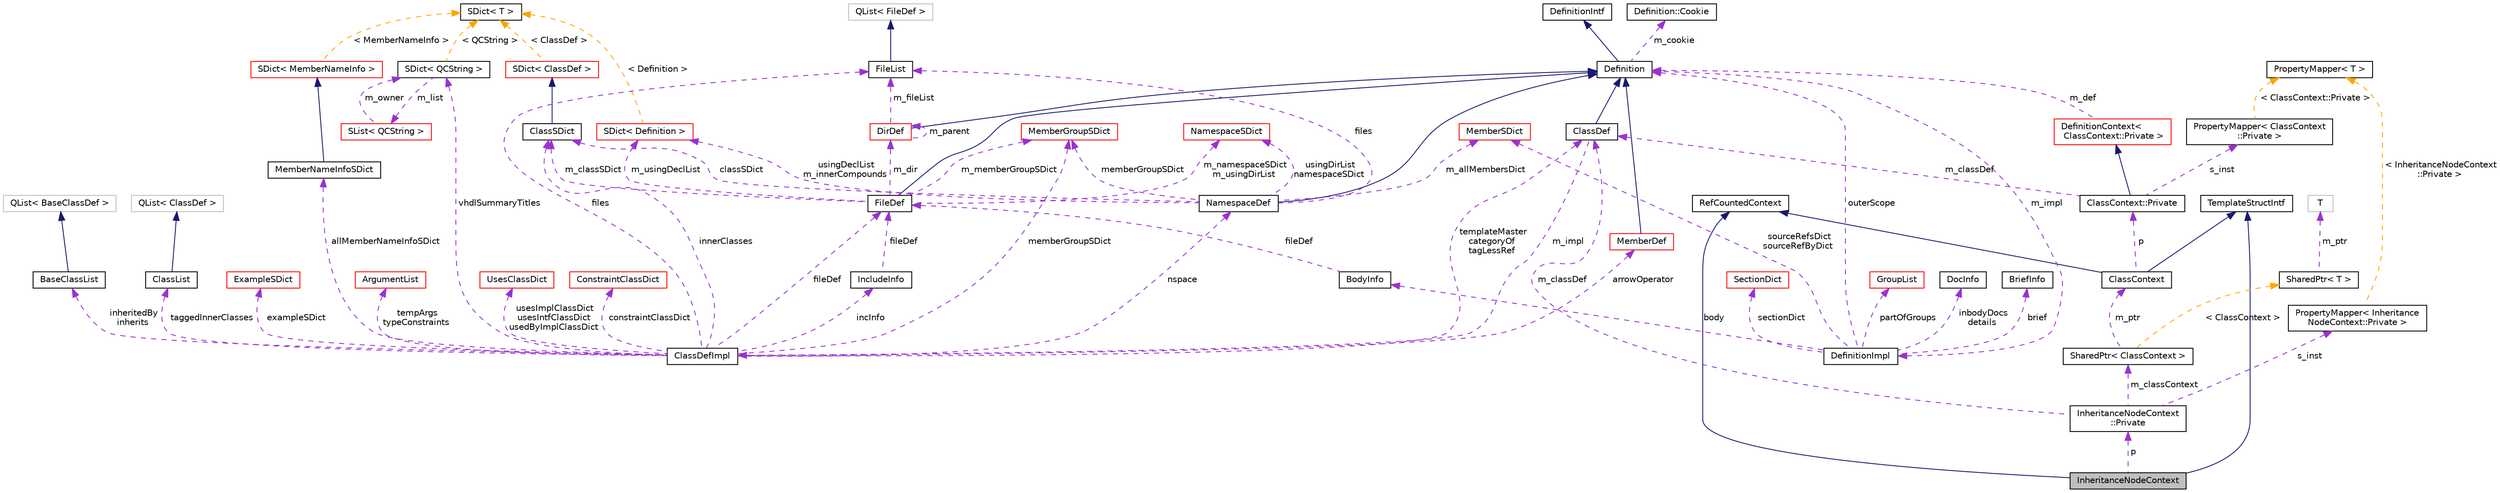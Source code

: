 digraph "InheritanceNodeContext"
{
 // INTERACTIVE_SVG=YES
  edge [fontname="Helvetica",fontsize="10",labelfontname="Helvetica",labelfontsize="10"];
  node [fontname="Helvetica",fontsize="10",shape=record];
  Node3 [label="InheritanceNodeContext",height=0.2,width=0.4,color="black", fillcolor="grey75", style="filled", fontcolor="black"];
  Node4 -> Node3 [dir="back",color="midnightblue",fontsize="10",style="solid",fontname="Helvetica"];
  Node4 [label="RefCountedContext",height=0.2,width=0.4,color="black", fillcolor="white", style="filled",URL="$d8/d96/class_ref_counted_context.html",tooltip="Helper class to support reference counting. "];
  Node5 -> Node3 [dir="back",color="midnightblue",fontsize="10",style="solid",fontname="Helvetica"];
  Node5 [label="TemplateStructIntf",height=0.2,width=0.4,color="black", fillcolor="white", style="filled",URL="$d9/de8/class_template_struct_intf.html",tooltip="Abstract interface for a context value of type struct. "];
  Node6 -> Node3 [dir="back",color="darkorchid3",fontsize="10",style="dashed",label=" p" ,fontname="Helvetica"];
  Node6 [label="InheritanceNodeContext\l::Private",height=0.2,width=0.4,color="black", fillcolor="white", style="filled",URL="$d7/d5e/class_inheritance_node_context_1_1_private.html"];
  Node7 -> Node6 [dir="back",color="darkorchid3",fontsize="10",style="dashed",label=" m_classContext" ,fontname="Helvetica"];
  Node7 [label="SharedPtr\< ClassContext \>",height=0.2,width=0.4,color="black", fillcolor="white", style="filled",URL="$df/d12/class_shared_ptr.html"];
  Node8 -> Node7 [dir="back",color="darkorchid3",fontsize="10",style="dashed",label=" m_ptr" ,fontname="Helvetica"];
  Node8 [label="ClassContext",height=0.2,width=0.4,color="black", fillcolor="white", style="filled",URL="$dc/d38/class_class_context.html"];
  Node4 -> Node8 [dir="back",color="midnightblue",fontsize="10",style="solid",fontname="Helvetica"];
  Node5 -> Node8 [dir="back",color="midnightblue",fontsize="10",style="solid",fontname="Helvetica"];
  Node9 -> Node8 [dir="back",color="darkorchid3",fontsize="10",style="dashed",label=" p" ,fontname="Helvetica"];
  Node9 [label="ClassContext::Private",height=0.2,width=0.4,color="black", fillcolor="white", style="filled",URL="$d5/d54/class_class_context_1_1_private.html"];
  Node10 -> Node9 [dir="back",color="midnightblue",fontsize="10",style="solid",fontname="Helvetica"];
  Node10 [label="DefinitionContext\<\l ClassContext::Private \>",height=0.2,width=0.4,color="red", fillcolor="white", style="filled",URL="$d6/d49/class_definition_context.html"];
  Node11 -> Node10 [dir="back",color="darkorchid3",fontsize="10",style="dashed",label=" m_def" ,fontname="Helvetica"];
  Node11 [label="Definition",height=0.2,width=0.4,color="black", fillcolor="white", style="filled",URL="$d5/dcc/class_definition.html",tooltip="The common base class of all entity definitions found in the sources. "];
  Node12 -> Node11 [dir="back",color="midnightblue",fontsize="10",style="solid",fontname="Helvetica"];
  Node12 [label="DefinitionIntf",height=0.2,width=0.4,color="black", fillcolor="white", style="filled",URL="$d9/d4a/class_definition_intf.html",tooltip="Abstract interface for a Definition or DefinitionList. "];
  Node13 -> Node11 [dir="back",color="darkorchid3",fontsize="10",style="dashed",label=" m_cookie" ,fontname="Helvetica"];
  Node13 [label="Definition::Cookie",height=0.2,width=0.4,color="black", fillcolor="white", style="filled",URL="$d1/d2f/struct_definition_1_1_cookie.html"];
  Node14 -> Node11 [dir="back",color="darkorchid3",fontsize="10",style="dashed",label=" m_impl" ,fontname="Helvetica"];
  Node14 [label="DefinitionImpl",height=0.2,width=0.4,color="black", fillcolor="white", style="filled",URL="$d3/ddf/class_definition_impl.html",tooltip="Private data associated with a Symbol Definition object. "];
  Node15 -> Node14 [dir="back",color="darkorchid3",fontsize="10",style="dashed",label=" sectionDict" ,fontname="Helvetica"];
  Node15 [label="SectionDict",height=0.2,width=0.4,color="red", fillcolor="white", style="filled",URL="$de/d9a/class_section_dict.html",tooltip="Unsorted dictionary of SectionInfo objects. "];
  Node22 -> Node14 [dir="back",color="darkorchid3",fontsize="10",style="dashed",label=" body" ,fontname="Helvetica"];
  Node22 [label="BodyInfo",height=0.2,width=0.4,color="black", fillcolor="white", style="filled",URL="$db/dab/struct_body_info.html",tooltip="Data associated with description found in the body. "];
  Node23 -> Node22 [dir="back",color="darkorchid3",fontsize="10",style="dashed",label=" fileDef" ,fontname="Helvetica"];
  Node23 [label="FileDef",height=0.2,width=0.4,color="black", fillcolor="white", style="filled",URL="$de/db0/class_file_def.html",tooltip="A model of a file symbol. "];
  Node11 -> Node23 [dir="back",color="midnightblue",fontsize="10",style="solid",fontname="Helvetica"];
  Node24 -> Node23 [dir="back",color="darkorchid3",fontsize="10",style="dashed",label=" m_classSDict" ,fontname="Helvetica"];
  Node24 [label="ClassSDict",height=0.2,width=0.4,color="black", fillcolor="white", style="filled",URL="$d9/d3d/class_class_s_dict.html",tooltip="A sorted dictionary of ClassDef objects. "];
  Node25 -> Node24 [dir="back",color="midnightblue",fontsize="10",style="solid",fontname="Helvetica"];
  Node25 [label="SDict\< ClassDef \>",height=0.2,width=0.4,color="red", fillcolor="white", style="filled",URL="$d1/d50/class_s_dict.html"];
  Node21 -> Node25 [dir="back",color="orange",fontsize="10",style="dashed",label=" \< ClassDef \>" ,fontname="Helvetica"];
  Node21 [label="SDict\< T \>",height=0.2,width=0.4,color="black", fillcolor="white", style="filled",URL="$d1/d50/class_s_dict.html",tooltip="Ordered dictionary of elements of type T. "];
  Node28 -> Node23 [dir="back",color="darkorchid3",fontsize="10",style="dashed",label=" m_usingDeclList" ,fontname="Helvetica"];
  Node28 [label="SDict\< Definition \>",height=0.2,width=0.4,color="red", fillcolor="white", style="filled",URL="$d1/d50/class_s_dict.html"];
  Node21 -> Node28 [dir="back",color="orange",fontsize="10",style="dashed",label=" \< Definition \>" ,fontname="Helvetica"];
  Node31 -> Node23 [dir="back",color="darkorchid3",fontsize="10",style="dashed",label=" m_memberGroupSDict" ,fontname="Helvetica"];
  Node31 [label="MemberGroupSDict",height=0.2,width=0.4,color="red", fillcolor="white", style="filled",URL="$dc/d1e/class_member_group_s_dict.html",tooltip="A sorted dictionary of MemberGroup objects. "];
  Node37 -> Node23 [dir="back",color="darkorchid3",fontsize="10",style="dashed",label=" m_dir" ,fontname="Helvetica"];
  Node37 [label="DirDef",height=0.2,width=0.4,color="red", fillcolor="white", style="filled",URL="$d4/dd4/class_dir_def.html",tooltip="A model of a directory symbol. "];
  Node11 -> Node37 [dir="back",color="midnightblue",fontsize="10",style="solid",fontname="Helvetica"];
  Node40 -> Node37 [dir="back",color="darkorchid3",fontsize="10",style="dashed",label=" m_fileList" ,fontname="Helvetica"];
  Node40 [label="FileList",height=0.2,width=0.4,color="black", fillcolor="white", style="filled",URL="$d0/d18/class_file_list.html",tooltip="Class representing a list of FileDef objects. "];
  Node41 -> Node40 [dir="back",color="midnightblue",fontsize="10",style="solid",fontname="Helvetica"];
  Node41 [label="QList\< FileDef \>",height=0.2,width=0.4,color="grey75", fillcolor="white", style="filled"];
  Node37 -> Node37 [dir="back",color="darkorchid3",fontsize="10",style="dashed",label=" m_parent" ,fontname="Helvetica"];
  Node42 -> Node23 [dir="back",color="darkorchid3",fontsize="10",style="dashed",label=" m_namespaceSDict\nm_usingDirList" ,fontname="Helvetica"];
  Node42 [label="NamespaceSDict",height=0.2,width=0.4,color="red", fillcolor="white", style="filled",URL="$d4/d8d/class_namespace_s_dict.html",tooltip="A sorted dictionary of NamespaceDef objects. "];
  Node46 -> Node14 [dir="back",color="darkorchid3",fontsize="10",style="dashed",label=" sourceRefsDict\nsourceRefByDict" ,fontname="Helvetica"];
  Node46 [label="MemberSDict",height=0.2,width=0.4,color="red", fillcolor="white", style="filled",URL="$d6/dd6/class_member_s_dict.html",tooltip="A sorted dictionary of MemberDef objects. "];
  Node50 -> Node14 [dir="back",color="darkorchid3",fontsize="10",style="dashed",label=" partOfGroups" ,fontname="Helvetica"];
  Node50 [label="GroupList",height=0.2,width=0.4,color="red", fillcolor="white", style="filled",URL="$d3/d3b/class_group_list.html",tooltip="A list of GroupDef objects. "];
  Node52 -> Node14 [dir="back",color="darkorchid3",fontsize="10",style="dashed",label=" inbodyDocs\ndetails" ,fontname="Helvetica"];
  Node52 [label="DocInfo",height=0.2,width=0.4,color="black", fillcolor="white", style="filled",URL="$d7/dd5/struct_doc_info.html",tooltip="Data associated with a detailed description. "];
  Node53 -> Node14 [dir="back",color="darkorchid3",fontsize="10",style="dashed",label=" brief" ,fontname="Helvetica"];
  Node53 [label="BriefInfo",height=0.2,width=0.4,color="black", fillcolor="white", style="filled",URL="$d0/da7/struct_brief_info.html",tooltip="Data associated with a brief description. "];
  Node11 -> Node14 [dir="back",color="darkorchid3",fontsize="10",style="dashed",label=" outerScope" ,fontname="Helvetica"];
  Node55 -> Node9 [dir="back",color="darkorchid3",fontsize="10",style="dashed",label=" s_inst" ,fontname="Helvetica"];
  Node55 [label="PropertyMapper\< ClassContext\l::Private \>",height=0.2,width=0.4,color="black", fillcolor="white", style="filled",URL="$d1/d80/class_property_mapper.html"];
  Node56 -> Node55 [dir="back",color="orange",fontsize="10",style="dashed",label=" \< ClassContext::Private \>" ,fontname="Helvetica"];
  Node56 [label="PropertyMapper\< T \>",height=0.2,width=0.4,color="black", fillcolor="white", style="filled",URL="$d1/d80/class_property_mapper.html",tooltip="Helper class to map a property name to a handler member function. "];
  Node57 -> Node9 [dir="back",color="darkorchid3",fontsize="10",style="dashed",label=" m_classDef" ,fontname="Helvetica"];
  Node57 [label="ClassDef",height=0.2,width=0.4,color="black", fillcolor="white", style="filled",URL="$d1/dcf/class_class_def.html",tooltip="A class representing of a compound symbol. "];
  Node11 -> Node57 [dir="back",color="midnightblue",fontsize="10",style="solid",fontname="Helvetica"];
  Node58 -> Node57 [dir="back",color="darkorchid3",fontsize="10",style="dashed",label=" m_impl" ,fontname="Helvetica"];
  Node58 [label="ClassDefImpl",height=0.2,width=0.4,color="black", fillcolor="white", style="filled",URL="$d1/d25/class_class_def_impl.html",tooltip="Private data associated with a ClassDef object. "];
  Node59 -> Node58 [dir="back",color="darkorchid3",fontsize="10",style="dashed",label=" nspace" ,fontname="Helvetica"];
  Node59 [label="NamespaceDef",height=0.2,width=0.4,color="black", fillcolor="white", style="filled",URL="$d0/d07/class_namespace_def.html",tooltip="A model of a namespace symbol. "];
  Node11 -> Node59 [dir="back",color="midnightblue",fontsize="10",style="solid",fontname="Helvetica"];
  Node24 -> Node59 [dir="back",color="darkorchid3",fontsize="10",style="dashed",label=" classSDict" ,fontname="Helvetica"];
  Node46 -> Node59 [dir="back",color="darkorchid3",fontsize="10",style="dashed",label=" m_allMembersDict" ,fontname="Helvetica"];
  Node28 -> Node59 [dir="back",color="darkorchid3",fontsize="10",style="dashed",label=" usingDeclList\nm_innerCompounds" ,fontname="Helvetica"];
  Node40 -> Node59 [dir="back",color="darkorchid3",fontsize="10",style="dashed",label=" files" ,fontname="Helvetica"];
  Node31 -> Node59 [dir="back",color="darkorchid3",fontsize="10",style="dashed",label=" memberGroupSDict" ,fontname="Helvetica"];
  Node42 -> Node59 [dir="back",color="darkorchid3",fontsize="10",style="dashed",label=" usingDirList\nnamespaceSDict" ,fontname="Helvetica"];
  Node60 -> Node58 [dir="back",color="darkorchid3",fontsize="10",style="dashed",label=" vhdlSummaryTitles" ,fontname="Helvetica"];
  Node60 [label="SDict\< QCString \>",height=0.2,width=0.4,color="black", fillcolor="white", style="filled",URL="$d1/d50/class_s_dict.html"];
  Node61 -> Node60 [dir="back",color="darkorchid3",fontsize="10",style="dashed",label=" m_list" ,fontname="Helvetica"];
  Node61 [label="SList\< QCString \>",height=0.2,width=0.4,color="red", fillcolor="white", style="filled",URL="$df/dce/class_s_list.html"];
  Node60 -> Node61 [dir="back",color="darkorchid3",fontsize="10",style="dashed",label=" m_owner" ,fontname="Helvetica"];
  Node21 -> Node60 [dir="back",color="orange",fontsize="10",style="dashed",label=" \< QCString \>" ,fontname="Helvetica"];
  Node24 -> Node58 [dir="back",color="darkorchid3",fontsize="10",style="dashed",label=" innerClasses" ,fontname="Helvetica"];
  Node63 -> Node58 [dir="back",color="darkorchid3",fontsize="10",style="dashed",label=" inheritedBy\ninherits" ,fontname="Helvetica"];
  Node63 [label="BaseClassList",height=0.2,width=0.4,color="black", fillcolor="white", style="filled",URL="$d7/d46/class_base_class_list.html",tooltip="List of base classes. "];
  Node64 -> Node63 [dir="back",color="midnightblue",fontsize="10",style="solid",fontname="Helvetica"];
  Node64 [label="QList\< BaseClassDef \>",height=0.2,width=0.4,color="grey75", fillcolor="white", style="filled"];
  Node65 -> Node58 [dir="back",color="darkorchid3",fontsize="10",style="dashed",label=" taggedInnerClasses" ,fontname="Helvetica"];
  Node65 [label="ClassList",height=0.2,width=0.4,color="black", fillcolor="white", style="filled",URL="$d7/da3/class_class_list.html",tooltip="A list of ClassDef objects. "];
  Node27 -> Node65 [dir="back",color="midnightblue",fontsize="10",style="solid",fontname="Helvetica"];
  Node27 [label="QList\< ClassDef \>",height=0.2,width=0.4,color="grey75", fillcolor="white", style="filled"];
  Node66 -> Node58 [dir="back",color="darkorchid3",fontsize="10",style="dashed",label=" allMemberNameInfoSDict" ,fontname="Helvetica"];
  Node66 [label="MemberNameInfoSDict",height=0.2,width=0.4,color="black", fillcolor="white", style="filled",URL="$d6/d70/class_member_name_info_s_dict.html",tooltip="Sorted dictionary of MemberNameInfo objects. "];
  Node67 -> Node66 [dir="back",color="midnightblue",fontsize="10",style="solid",fontname="Helvetica"];
  Node67 [label="SDict\< MemberNameInfo \>",height=0.2,width=0.4,color="red", fillcolor="white", style="filled",URL="$d1/d50/class_s_dict.html"];
  Node21 -> Node67 [dir="back",color="orange",fontsize="10",style="dashed",label=" \< MemberNameInfo \>" ,fontname="Helvetica"];
  Node40 -> Node58 [dir="back",color="darkorchid3",fontsize="10",style="dashed",label=" files" ,fontname="Helvetica"];
  Node23 -> Node58 [dir="back",color="darkorchid3",fontsize="10",style="dashed",label=" fileDef" ,fontname="Helvetica"];
  Node70 -> Node58 [dir="back",color="darkorchid3",fontsize="10",style="dashed",label=" incInfo" ,fontname="Helvetica"];
  Node70 [label="IncludeInfo",height=0.2,width=0.4,color="black", fillcolor="white", style="filled",URL="$d5/dc1/struct_include_info.html",tooltip="Class representing the data associated with a #include statement. "];
  Node23 -> Node70 [dir="back",color="darkorchid3",fontsize="10",style="dashed",label=" fileDef" ,fontname="Helvetica"];
  Node31 -> Node58 [dir="back",color="darkorchid3",fontsize="10",style="dashed",label=" memberGroupSDict" ,fontname="Helvetica"];
  Node71 -> Node58 [dir="back",color="darkorchid3",fontsize="10",style="dashed",label=" exampleSDict" ,fontname="Helvetica"];
  Node71 [label="ExampleSDict",height=0.2,width=0.4,color="red", fillcolor="white", style="filled",URL="$d0/d31/class_example_s_dict.html",tooltip="A sorted dictionary of Example objects. "];
  Node75 -> Node58 [dir="back",color="darkorchid3",fontsize="10",style="dashed",label=" tempArgs\ntypeConstraints" ,fontname="Helvetica"];
  Node75 [label="ArgumentList",height=0.2,width=0.4,color="red", fillcolor="white", style="filled",URL="$d7/df8/class_argument_list.html",tooltip="This class represents an function or template argument list. "];
  Node77 -> Node58 [dir="back",color="darkorchid3",fontsize="10",style="dashed",label=" arrowOperator" ,fontname="Helvetica"];
  Node77 [label="MemberDef",height=0.2,width=0.4,color="red", fillcolor="white", style="filled",URL="$da/d09/class_member_def.html",tooltip="A model of a class/file/namespace member symbol. "];
  Node11 -> Node77 [dir="back",color="midnightblue",fontsize="10",style="solid",fontname="Helvetica"];
  Node90 -> Node58 [dir="back",color="darkorchid3",fontsize="10",style="dashed",label=" usesImplClassDict\nusesIntfClassDict\nusedByImplClassDict" ,fontname="Helvetica"];
  Node90 [label="UsesClassDict",height=0.2,width=0.4,color="red", fillcolor="white", style="filled",URL="$d2/d84/class_uses_class_dict.html",tooltip="Dictionary of usage relations. "];
  Node57 -> Node58 [dir="back",color="darkorchid3",fontsize="10",style="dashed",label=" templateMaster\ncategoryOf\ntagLessRef" ,fontname="Helvetica"];
  Node92 -> Node58 [dir="back",color="darkorchid3",fontsize="10",style="dashed",label=" constraintClassDict" ,fontname="Helvetica"];
  Node92 [label="ConstraintClassDict",height=0.2,width=0.4,color="red", fillcolor="white", style="filled",URL="$df/d6f/class_constraint_class_dict.html",tooltip="Dictionary of constraint relations. "];
  Node94 -> Node7 [dir="back",color="orange",fontsize="10",style="dashed",label=" \< ClassContext \>" ,fontname="Helvetica"];
  Node94 [label="SharedPtr\< T \>",height=0.2,width=0.4,color="black", fillcolor="white", style="filled",URL="$df/d12/class_shared_ptr.html",tooltip="Reference counting smart pointer. "];
  Node95 -> Node94 [dir="back",color="darkorchid3",fontsize="10",style="dashed",label=" m_ptr" ,fontname="Helvetica"];
  Node95 [label="T",height=0.2,width=0.4,color="grey75", fillcolor="white", style="filled"];
  Node96 -> Node6 [dir="back",color="darkorchid3",fontsize="10",style="dashed",label=" s_inst" ,fontname="Helvetica"];
  Node96 [label="PropertyMapper\< Inheritance\lNodeContext::Private \>",height=0.2,width=0.4,color="black", fillcolor="white", style="filled",URL="$d1/d80/class_property_mapper.html"];
  Node56 -> Node96 [dir="back",color="orange",fontsize="10",style="dashed",label=" \< InheritanceNodeContext\l::Private \>" ,fontname="Helvetica"];
  Node57 -> Node6 [dir="back",color="darkorchid3",fontsize="10",style="dashed",label=" m_classDef" ,fontname="Helvetica"];
}
